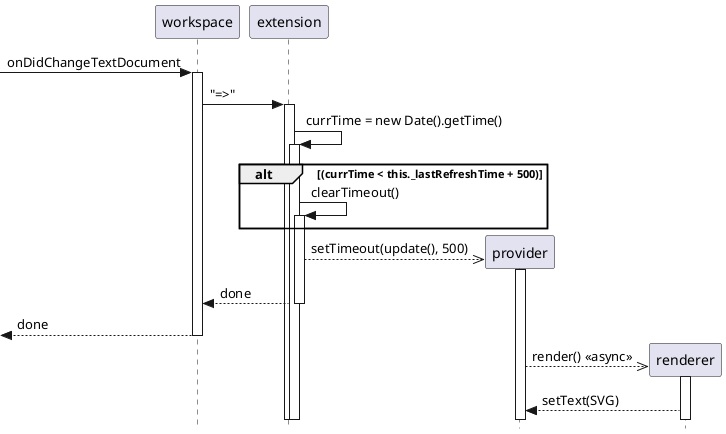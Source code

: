 @startuml
skinparam style strictuml
[-> workspace : onDidChangeTextDocument
activate workspace
workspace -> extension : "=>"
activate extension

extension -> extension : currTime = new Date().getTime()
activate extension

alt (currTime < this._lastRefreshTime + 500)
  extension -> extension : clearTimeout()
  activate extension
end

create provider
extension -->> provider : setTimeout(update(), 500) 
activate provider
extension --> workspace : done
deactivate extension
[<-- workspace : done
deactivate workspace

create renderer
provider -->> renderer: render() <<async>>
activate renderer
renderer --> provider: setText(SVG)
@enduml